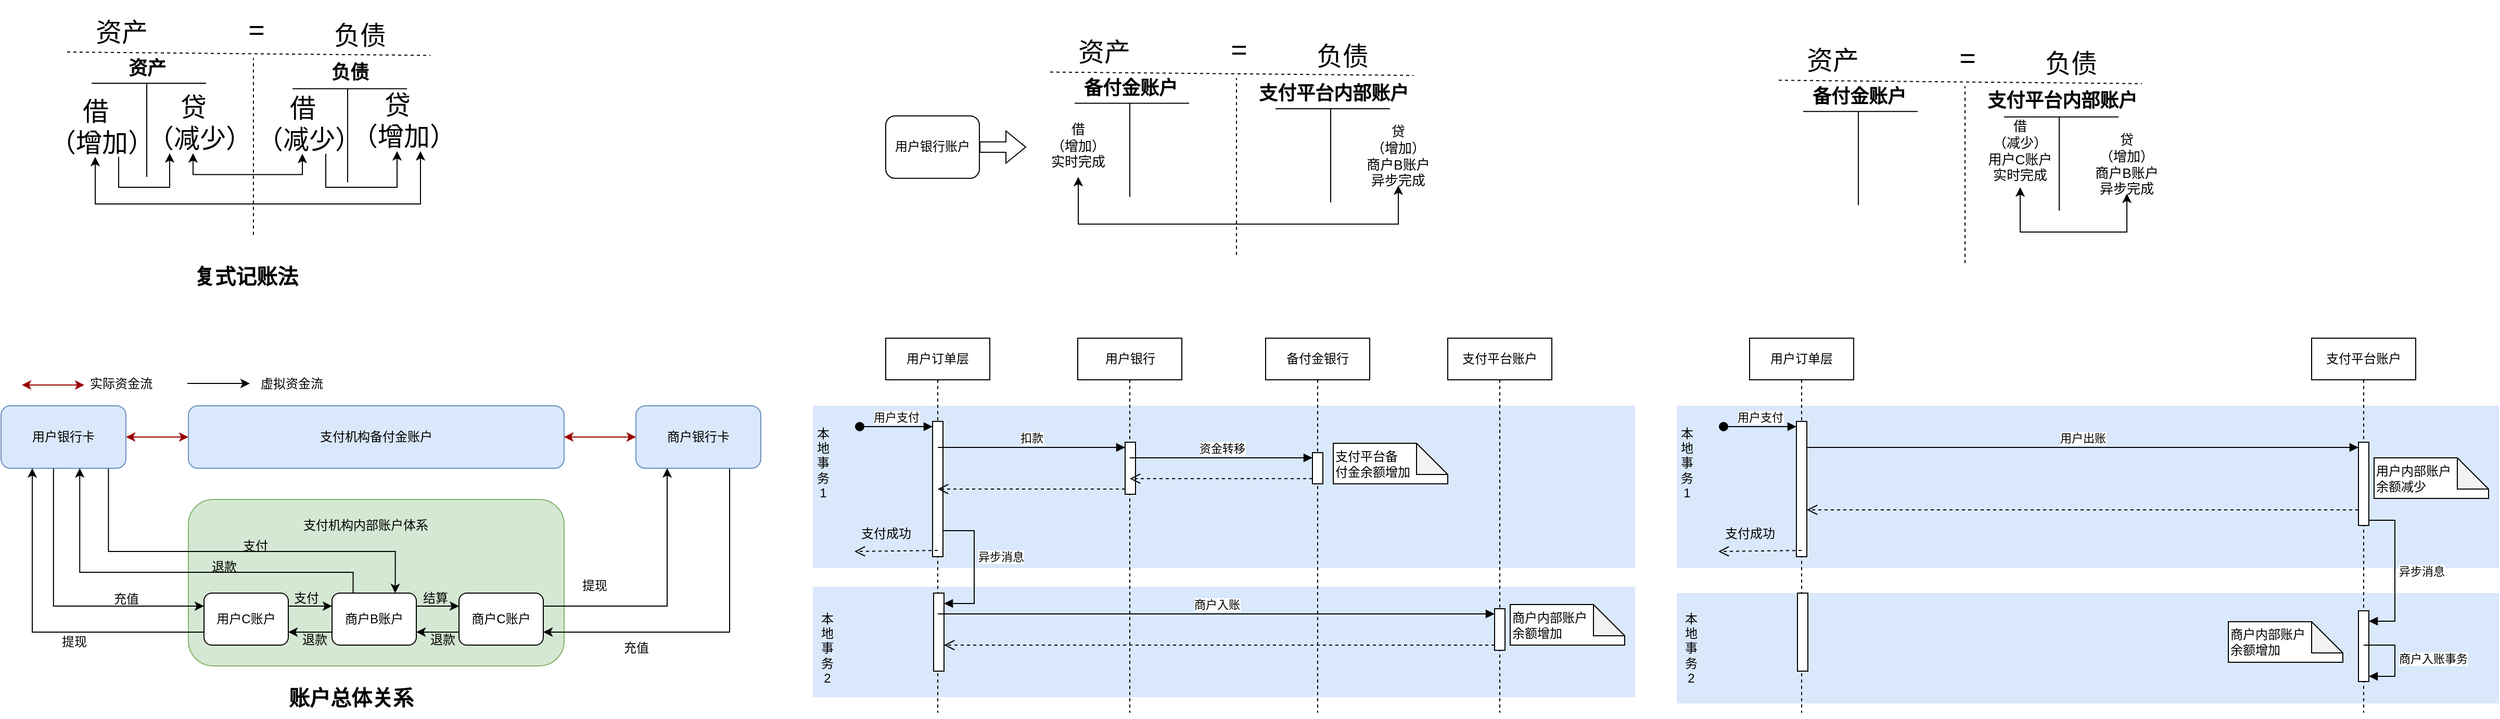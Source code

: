 <mxfile version="24.7.7">
  <diagram name="第 1 页" id="7SsCVHw0W15NpyXnOUrb">
    <mxGraphModel dx="-2128" dy="732" grid="1" gridSize="10" guides="1" tooltips="1" connect="1" arrows="1" fold="1" page="1" pageScale="1" pageWidth="827" pageHeight="1169" math="0" shadow="0">
      <root>
        <mxCell id="0" />
        <mxCell id="1" parent="0" />
        <mxCell id="EodZ2tuuJ1Xo54SDkZiC-138" value="" style="rounded=0;whiteSpace=wrap;html=1;fillColor=#dae8fc;strokeColor=none;" vertex="1" parent="1">
          <mxGeometry x="4160" y="594" width="790" height="106" as="geometry" />
        </mxCell>
        <mxCell id="EodZ2tuuJ1Xo54SDkZiC-136" value="" style="rounded=0;whiteSpace=wrap;html=1;fillColor=#dae8fc;strokeColor=none;" vertex="1" parent="1">
          <mxGeometry x="4160" y="420" width="790" height="156" as="geometry" />
        </mxCell>
        <mxCell id="EodZ2tuuJ1Xo54SDkZiC-15" value="" style="rounded=1;whiteSpace=wrap;html=1;fillColor=#d5e8d4;strokeColor=#82b366;" vertex="1" parent="1">
          <mxGeometry x="3560" y="510" width="361" height="160" as="geometry" />
        </mxCell>
        <mxCell id="EodZ2tuuJ1Xo54SDkZiC-1" value="资产" style="rounded=0;whiteSpace=wrap;html=1;fillColor=none;strokeColor=none;fontSize=25;" vertex="1" parent="1">
          <mxGeometry x="3435.5" y="30" width="120" height="60" as="geometry" />
        </mxCell>
        <mxCell id="EodZ2tuuJ1Xo54SDkZiC-2" value="负债" style="rounded=0;whiteSpace=wrap;html=1;fillColor=none;strokeColor=none;fontSize=25;" vertex="1" parent="1">
          <mxGeometry x="3664.5" y="33.25" width="120" height="60" as="geometry" />
        </mxCell>
        <mxCell id="EodZ2tuuJ1Xo54SDkZiC-3" value="" style="endArrow=none;html=1;rounded=0;exitX=0;exitY=1;exitDx=0;exitDy=0;entryX=1;entryY=1;entryDx=0;entryDy=0;dashed=1;" edge="1" parent="1">
          <mxGeometry width="50" height="50" relative="1" as="geometry">
            <mxPoint x="3443.5" y="80" as="sourcePoint" />
            <mxPoint x="3792.5" y="83.25" as="targetPoint" />
          </mxGeometry>
        </mxCell>
        <mxCell id="EodZ2tuuJ1Xo54SDkZiC-4" value="=" style="text;html=1;align=center;verticalAlign=middle;resizable=0;points=[];autosize=1;strokeColor=none;fillColor=none;fontSize=27;" vertex="1" parent="1">
          <mxGeometry x="3604.5" y="33.75" width="40" height="50" as="geometry" />
        </mxCell>
        <mxCell id="EodZ2tuuJ1Xo54SDkZiC-5" style="edgeStyle=orthogonalEdgeStyle;rounded=0;orthogonalLoop=1;jettySize=auto;html=1;exitX=0.5;exitY=1;exitDx=0;exitDy=0;entryX=0.75;entryY=1;entryDx=0;entryDy=0;endArrow=classic;endFill=1;startArrow=classic;startFill=1;" edge="1" parent="1" source="EodZ2tuuJ1Xo54SDkZiC-6" target="EodZ2tuuJ1Xo54SDkZiC-11">
          <mxGeometry relative="1" as="geometry">
            <Array as="points">
              <mxPoint x="3471" y="226" />
              <mxPoint x="3783" y="226" />
            </Array>
          </mxGeometry>
        </mxCell>
        <mxCell id="EodZ2tuuJ1Xo54SDkZiC-57" style="edgeStyle=orthogonalEdgeStyle;rounded=0;orthogonalLoop=1;jettySize=auto;html=1;exitX=0.75;exitY=1;exitDx=0;exitDy=0;entryX=0.25;entryY=1;entryDx=0;entryDy=0;" edge="1" parent="1" source="EodZ2tuuJ1Xo54SDkZiC-6" target="EodZ2tuuJ1Xo54SDkZiC-7">
          <mxGeometry relative="1" as="geometry">
            <Array as="points">
              <mxPoint x="3493" y="210" />
              <mxPoint x="3542" y="210" />
            </Array>
          </mxGeometry>
        </mxCell>
        <mxCell id="EodZ2tuuJ1Xo54SDkZiC-6" value="借&lt;div&gt;（增加）&lt;/div&gt;" style="rounded=0;whiteSpace=wrap;html=1;fillColor=none;strokeColor=none;fontSize=25;" vertex="1" parent="1">
          <mxGeometry x="3425.5" y="120.75" width="90" height="60" as="geometry" />
        </mxCell>
        <mxCell id="EodZ2tuuJ1Xo54SDkZiC-7" value="贷&lt;div&gt;（减少）&lt;/div&gt;" style="rounded=0;whiteSpace=wrap;html=1;fillColor=none;strokeColor=none;fontSize=25;" vertex="1" parent="1">
          <mxGeometry x="3519.5" y="117.25" width="90" height="60" as="geometry" />
        </mxCell>
        <mxCell id="EodZ2tuuJ1Xo54SDkZiC-8" value="" style="endArrow=none;html=1;rounded=0;dashed=1;" edge="1" parent="1">
          <mxGeometry width="50" height="50" relative="1" as="geometry">
            <mxPoint x="3622.5" y="255.75" as="sourcePoint" />
            <mxPoint x="3622.5" y="85.75" as="targetPoint" />
          </mxGeometry>
        </mxCell>
        <mxCell id="EodZ2tuuJ1Xo54SDkZiC-9" style="edgeStyle=orthogonalEdgeStyle;rounded=0;orthogonalLoop=1;jettySize=auto;html=1;exitX=0.5;exitY=1;exitDx=0;exitDy=0;entryX=0.5;entryY=1;entryDx=0;entryDy=0;startArrow=classic;startFill=1;" edge="1" parent="1" source="EodZ2tuuJ1Xo54SDkZiC-10" target="EodZ2tuuJ1Xo54SDkZiC-7">
          <mxGeometry relative="1" as="geometry" />
        </mxCell>
        <mxCell id="EodZ2tuuJ1Xo54SDkZiC-58" style="edgeStyle=orthogonalEdgeStyle;rounded=0;orthogonalLoop=1;jettySize=auto;html=1;exitX=0.75;exitY=1;exitDx=0;exitDy=0;entryX=0.5;entryY=1;entryDx=0;entryDy=0;" edge="1" parent="1" source="EodZ2tuuJ1Xo54SDkZiC-10" target="EodZ2tuuJ1Xo54SDkZiC-11">
          <mxGeometry relative="1" as="geometry">
            <Array as="points">
              <mxPoint x="3692" y="210" />
              <mxPoint x="3761" y="210" />
            </Array>
          </mxGeometry>
        </mxCell>
        <mxCell id="EodZ2tuuJ1Xo54SDkZiC-10" value="借&lt;div&gt;（减少）&lt;/div&gt;" style="rounded=0;whiteSpace=wrap;html=1;fillColor=none;strokeColor=none;fontSize=25;" vertex="1" parent="1">
          <mxGeometry x="3624.5" y="117.75" width="90" height="60" as="geometry" />
        </mxCell>
        <mxCell id="EodZ2tuuJ1Xo54SDkZiC-11" value="贷&lt;div&gt;（增加）&lt;/div&gt;" style="rounded=0;whiteSpace=wrap;html=1;fillColor=none;strokeColor=none;fontSize=25;" vertex="1" parent="1">
          <mxGeometry x="3715.5" y="115.25" width="90" height="60" as="geometry" />
        </mxCell>
        <mxCell id="EodZ2tuuJ1Xo54SDkZiC-34" style="edgeStyle=orthogonalEdgeStyle;rounded=0;orthogonalLoop=1;jettySize=auto;html=1;exitX=0.42;exitY=1;exitDx=0;exitDy=0;entryX=0;entryY=0.25;entryDx=0;entryDy=0;exitPerimeter=0;" edge="1" parent="1" source="EodZ2tuuJ1Xo54SDkZiC-12" target="EodZ2tuuJ1Xo54SDkZiC-16">
          <mxGeometry relative="1" as="geometry" />
        </mxCell>
        <mxCell id="EodZ2tuuJ1Xo54SDkZiC-36" style="edgeStyle=orthogonalEdgeStyle;rounded=0;orthogonalLoop=1;jettySize=auto;html=1;exitX=1;exitY=0.5;exitDx=0;exitDy=0;entryX=0;entryY=0.5;entryDx=0;entryDy=0;startArrow=classic;startFill=1;strokeColor=#990000;" edge="1" parent="1" source="EodZ2tuuJ1Xo54SDkZiC-12" target="EodZ2tuuJ1Xo54SDkZiC-13">
          <mxGeometry relative="1" as="geometry" />
        </mxCell>
        <mxCell id="EodZ2tuuJ1Xo54SDkZiC-40" style="edgeStyle=orthogonalEdgeStyle;rounded=0;orthogonalLoop=1;jettySize=auto;html=1;exitX=0.86;exitY=1;exitDx=0;exitDy=0;exitPerimeter=0;entryX=0.75;entryY=0;entryDx=0;entryDy=0;" edge="1" parent="1" source="EodZ2tuuJ1Xo54SDkZiC-12" target="EodZ2tuuJ1Xo54SDkZiC-17">
          <mxGeometry relative="1" as="geometry">
            <Array as="points">
              <mxPoint x="3483" y="560" />
              <mxPoint x="3759" y="560" />
            </Array>
          </mxGeometry>
        </mxCell>
        <mxCell id="EodZ2tuuJ1Xo54SDkZiC-12" value="用户银行卡" style="rounded=1;whiteSpace=wrap;html=1;points=[[0,0,0,0,0],[0,0.25,0,0,0],[0,0.5,0,0,0],[0,0.75,0,0,0],[0,1,0,0,0],[0.15,1,0,0,0],[0.25,0,0,0,0],[0.25,1,0,0,0],[0.33,1,0,0,0],[0.42,1,0,0,0],[0.5,0,0,0,0],[0.53,1,0,0,0],[0.63,1,0,0,0],[0.75,0,0,0,0],[0.75,1,0,0,0],[0.86,1,0,0,0],[1,0,0,0,0],[1,0.25,0,0,0],[1,0.5,0,0,0],[1,0.75,0,0,0],[1,1,0,0,0]];fillColor=#dae8fc;strokeColor=#6c8ebf;" vertex="1" parent="1">
          <mxGeometry x="3380" y="420" width="120" height="60" as="geometry" />
        </mxCell>
        <mxCell id="EodZ2tuuJ1Xo54SDkZiC-13" value="支付机构备付金账户" style="rounded=1;whiteSpace=wrap;html=1;fillColor=#dae8fc;strokeColor=#6c8ebf;" vertex="1" parent="1">
          <mxGeometry x="3560" y="420" width="361" height="60" as="geometry" />
        </mxCell>
        <mxCell id="EodZ2tuuJ1Xo54SDkZiC-21" style="edgeStyle=orthogonalEdgeStyle;rounded=0;orthogonalLoop=1;jettySize=auto;html=1;exitX=0.75;exitY=1;exitDx=0;exitDy=0;entryX=1;entryY=0.75;entryDx=0;entryDy=0;" edge="1" parent="1" source="EodZ2tuuJ1Xo54SDkZiC-14" target="EodZ2tuuJ1Xo54SDkZiC-18">
          <mxGeometry relative="1" as="geometry" />
        </mxCell>
        <mxCell id="EodZ2tuuJ1Xo54SDkZiC-37" style="edgeStyle=orthogonalEdgeStyle;rounded=0;orthogonalLoop=1;jettySize=auto;html=1;exitX=0;exitY=0.5;exitDx=0;exitDy=0;entryX=1;entryY=0.5;entryDx=0;entryDy=0;startArrow=classic;startFill=1;strokeColor=#990000;" edge="1" parent="1" source="EodZ2tuuJ1Xo54SDkZiC-14" target="EodZ2tuuJ1Xo54SDkZiC-13">
          <mxGeometry relative="1" as="geometry" />
        </mxCell>
        <mxCell id="EodZ2tuuJ1Xo54SDkZiC-14" value="商户银行卡" style="rounded=1;whiteSpace=wrap;html=1;fillColor=#dae8fc;strokeColor=#6c8ebf;" vertex="1" parent="1">
          <mxGeometry x="3990" y="420" width="120" height="60" as="geometry" />
        </mxCell>
        <mxCell id="EodZ2tuuJ1Xo54SDkZiC-28" style="edgeStyle=orthogonalEdgeStyle;rounded=0;orthogonalLoop=1;jettySize=auto;html=1;exitX=1;exitY=0.25;exitDx=0;exitDy=0;entryX=0;entryY=0.25;entryDx=0;entryDy=0;" edge="1" parent="1" source="EodZ2tuuJ1Xo54SDkZiC-16" target="EodZ2tuuJ1Xo54SDkZiC-17">
          <mxGeometry relative="1" as="geometry" />
        </mxCell>
        <mxCell id="EodZ2tuuJ1Xo54SDkZiC-35" style="edgeStyle=orthogonalEdgeStyle;rounded=0;orthogonalLoop=1;jettySize=auto;html=1;exitX=0;exitY=0.75;exitDx=0;exitDy=0;entryX=0.25;entryY=1;entryDx=0;entryDy=0;" edge="1" parent="1" source="EodZ2tuuJ1Xo54SDkZiC-16" target="EodZ2tuuJ1Xo54SDkZiC-12">
          <mxGeometry relative="1" as="geometry" />
        </mxCell>
        <mxCell id="EodZ2tuuJ1Xo54SDkZiC-16" value="用户C账户" style="rounded=1;whiteSpace=wrap;html=1;" vertex="1" parent="1">
          <mxGeometry x="3575" y="600" width="81" height="50" as="geometry" />
        </mxCell>
        <mxCell id="EodZ2tuuJ1Xo54SDkZiC-24" style="edgeStyle=orthogonalEdgeStyle;rounded=0;orthogonalLoop=1;jettySize=auto;html=1;exitX=1;exitY=0.25;exitDx=0;exitDy=0;entryX=0;entryY=0.25;entryDx=0;entryDy=0;" edge="1" parent="1" source="EodZ2tuuJ1Xo54SDkZiC-17" target="EodZ2tuuJ1Xo54SDkZiC-18">
          <mxGeometry relative="1" as="geometry" />
        </mxCell>
        <mxCell id="EodZ2tuuJ1Xo54SDkZiC-29" style="edgeStyle=orthogonalEdgeStyle;rounded=0;orthogonalLoop=1;jettySize=auto;html=1;exitX=0;exitY=0.75;exitDx=0;exitDy=0;entryX=1;entryY=0.75;entryDx=0;entryDy=0;" edge="1" parent="1" source="EodZ2tuuJ1Xo54SDkZiC-17" target="EodZ2tuuJ1Xo54SDkZiC-16">
          <mxGeometry relative="1" as="geometry" />
        </mxCell>
        <mxCell id="EodZ2tuuJ1Xo54SDkZiC-17" value="商户B账户" style="rounded=1;whiteSpace=wrap;html=1;" vertex="1" parent="1">
          <mxGeometry x="3698" y="600" width="81" height="50" as="geometry" />
        </mxCell>
        <mxCell id="EodZ2tuuJ1Xo54SDkZiC-20" style="edgeStyle=orthogonalEdgeStyle;rounded=0;orthogonalLoop=1;jettySize=auto;html=1;exitX=1;exitY=0.25;exitDx=0;exitDy=0;entryX=0.25;entryY=1;entryDx=0;entryDy=0;" edge="1" parent="1" source="EodZ2tuuJ1Xo54SDkZiC-18" target="EodZ2tuuJ1Xo54SDkZiC-14">
          <mxGeometry relative="1" as="geometry" />
        </mxCell>
        <mxCell id="EodZ2tuuJ1Xo54SDkZiC-25" style="edgeStyle=orthogonalEdgeStyle;rounded=0;orthogonalLoop=1;jettySize=auto;html=1;exitX=0;exitY=0.75;exitDx=0;exitDy=0;entryX=1;entryY=0.75;entryDx=0;entryDy=0;" edge="1" parent="1" source="EodZ2tuuJ1Xo54SDkZiC-18" target="EodZ2tuuJ1Xo54SDkZiC-17">
          <mxGeometry relative="1" as="geometry" />
        </mxCell>
        <mxCell id="EodZ2tuuJ1Xo54SDkZiC-18" value="商户C账户" style="rounded=1;whiteSpace=wrap;html=1;" vertex="1" parent="1">
          <mxGeometry x="3820" y="600" width="81" height="50" as="geometry" />
        </mxCell>
        <mxCell id="EodZ2tuuJ1Xo54SDkZiC-19" value="支付机构内部账户体系" style="text;html=1;align=center;verticalAlign=middle;resizable=0;points=[];autosize=1;strokeColor=none;fillColor=none;" vertex="1" parent="1">
          <mxGeometry x="3660" y="520" width="140" height="30" as="geometry" />
        </mxCell>
        <mxCell id="EodZ2tuuJ1Xo54SDkZiC-22" value="提现" style="text;html=1;align=center;verticalAlign=middle;resizable=0;points=[];autosize=1;strokeColor=none;fillColor=none;" vertex="1" parent="1">
          <mxGeometry x="3925" y="578" width="50" height="30" as="geometry" />
        </mxCell>
        <mxCell id="EodZ2tuuJ1Xo54SDkZiC-23" value="充值" style="text;html=1;align=center;verticalAlign=middle;resizable=0;points=[];autosize=1;strokeColor=none;fillColor=none;" vertex="1" parent="1">
          <mxGeometry x="3965" y="638" width="50" height="30" as="geometry" />
        </mxCell>
        <mxCell id="EodZ2tuuJ1Xo54SDkZiC-26" value="结算" style="text;html=1;align=center;verticalAlign=middle;resizable=0;points=[];autosize=1;strokeColor=none;fillColor=none;" vertex="1" parent="1">
          <mxGeometry x="3772" y="590" width="50" height="30" as="geometry" />
        </mxCell>
        <mxCell id="EodZ2tuuJ1Xo54SDkZiC-27" value="退款" style="text;html=1;align=center;verticalAlign=middle;resizable=0;points=[];autosize=1;strokeColor=none;fillColor=none;" vertex="1" parent="1">
          <mxGeometry x="3779" y="630" width="50" height="30" as="geometry" />
        </mxCell>
        <mxCell id="EodZ2tuuJ1Xo54SDkZiC-31" value="支付" style="text;html=1;align=center;verticalAlign=middle;resizable=0;points=[];autosize=1;strokeColor=none;fillColor=none;" vertex="1" parent="1">
          <mxGeometry x="3648" y="590" width="50" height="30" as="geometry" />
        </mxCell>
        <mxCell id="EodZ2tuuJ1Xo54SDkZiC-33" value="退款" style="text;html=1;align=center;verticalAlign=middle;resizable=0;points=[];autosize=1;strokeColor=none;fillColor=none;" vertex="1" parent="1">
          <mxGeometry x="3656" y="630" width="50" height="30" as="geometry" />
        </mxCell>
        <mxCell id="EodZ2tuuJ1Xo54SDkZiC-38" value="充值" style="text;html=1;align=center;verticalAlign=middle;resizable=0;points=[];autosize=1;strokeColor=none;fillColor=none;" vertex="1" parent="1">
          <mxGeometry x="3475" y="591" width="50" height="30" as="geometry" />
        </mxCell>
        <mxCell id="EodZ2tuuJ1Xo54SDkZiC-39" value="提现" style="text;html=1;align=center;verticalAlign=middle;resizable=0;points=[];autosize=1;strokeColor=none;fillColor=none;" vertex="1" parent="1">
          <mxGeometry x="3425" y="632" width="50" height="30" as="geometry" />
        </mxCell>
        <mxCell id="EodZ2tuuJ1Xo54SDkZiC-42" style="edgeStyle=orthogonalEdgeStyle;rounded=0;orthogonalLoop=1;jettySize=auto;html=1;exitX=0.25;exitY=0;exitDx=0;exitDy=0;entryX=0.63;entryY=1;entryDx=0;entryDy=0;entryPerimeter=0;" edge="1" parent="1" source="EodZ2tuuJ1Xo54SDkZiC-17" target="EodZ2tuuJ1Xo54SDkZiC-12">
          <mxGeometry relative="1" as="geometry">
            <Array as="points">
              <mxPoint x="3718" y="580" />
              <mxPoint x="3456" y="580" />
            </Array>
          </mxGeometry>
        </mxCell>
        <mxCell id="EodZ2tuuJ1Xo54SDkZiC-43" value="支付" style="text;html=1;align=center;verticalAlign=middle;resizable=0;points=[];autosize=1;strokeColor=none;fillColor=none;" vertex="1" parent="1">
          <mxGeometry x="3599" y="540" width="50" height="30" as="geometry" />
        </mxCell>
        <mxCell id="EodZ2tuuJ1Xo54SDkZiC-44" value="退款" style="text;html=1;align=center;verticalAlign=middle;resizable=0;points=[];autosize=1;strokeColor=none;fillColor=none;" vertex="1" parent="1">
          <mxGeometry x="3569" y="560" width="50" height="30" as="geometry" />
        </mxCell>
        <mxCell id="EodZ2tuuJ1Xo54SDkZiC-48" style="edgeStyle=orthogonalEdgeStyle;rounded=0;orthogonalLoop=1;jettySize=auto;html=1;exitX=1;exitY=0.5;exitDx=0;exitDy=0;entryX=0;entryY=0.5;entryDx=0;entryDy=0;startArrow=classic;startFill=1;strokeColor=#990000;" edge="1" parent="1">
          <mxGeometry relative="1" as="geometry">
            <mxPoint x="3400" y="400" as="sourcePoint" />
            <mxPoint x="3460" y="400" as="targetPoint" />
          </mxGeometry>
        </mxCell>
        <mxCell id="EodZ2tuuJ1Xo54SDkZiC-49" value="实际资金流" style="text;html=1;align=center;verticalAlign=middle;resizable=0;points=[];autosize=1;strokeColor=none;fillColor=none;" vertex="1" parent="1">
          <mxGeometry x="3455" y="384" width="80" height="30" as="geometry" />
        </mxCell>
        <mxCell id="EodZ2tuuJ1Xo54SDkZiC-51" style="edgeStyle=orthogonalEdgeStyle;rounded=0;orthogonalLoop=1;jettySize=auto;html=1;exitX=1;exitY=0.25;exitDx=0;exitDy=0;exitPerimeter=0;entryX=0;entryY=0.25;entryDx=0;entryDy=0;" edge="1" parent="1">
          <mxGeometry relative="1" as="geometry">
            <mxPoint x="3559" y="398.5" as="sourcePoint" />
            <mxPoint x="3619" y="398.5" as="targetPoint" />
          </mxGeometry>
        </mxCell>
        <mxCell id="EodZ2tuuJ1Xo54SDkZiC-52" value="虚拟资金流" style="text;html=1;align=center;verticalAlign=middle;resizable=0;points=[];autosize=1;strokeColor=none;fillColor=none;" vertex="1" parent="1">
          <mxGeometry x="3619" y="384" width="80" height="30" as="geometry" />
        </mxCell>
        <mxCell id="EodZ2tuuJ1Xo54SDkZiC-53" value="复式记账法" style="text;html=1;align=center;verticalAlign=middle;resizable=0;points=[];autosize=1;strokeColor=none;fillColor=none;fontSize=20;fontStyle=1" vertex="1" parent="1">
          <mxGeometry x="3555" y="275" width="120" height="40" as="geometry" />
        </mxCell>
        <mxCell id="EodZ2tuuJ1Xo54SDkZiC-54" value="账户总体关系" style="text;html=1;align=center;verticalAlign=middle;resizable=0;points=[];autosize=1;strokeColor=none;fillColor=none;fontSize=20;fontStyle=1" vertex="1" parent="1">
          <mxGeometry x="3646" y="680" width="140" height="40" as="geometry" />
        </mxCell>
        <mxCell id="EodZ2tuuJ1Xo54SDkZiC-55" value="" style="endArrow=none;html=1;rounded=0;" edge="1" parent="1">
          <mxGeometry width="50" height="50" relative="1" as="geometry">
            <mxPoint x="3467" y="110" as="sourcePoint" />
            <mxPoint x="3577" y="110" as="targetPoint" />
          </mxGeometry>
        </mxCell>
        <mxCell id="EodZ2tuuJ1Xo54SDkZiC-56" value="" style="endArrow=none;html=1;rounded=0;" edge="1" parent="1">
          <mxGeometry width="50" height="50" relative="1" as="geometry">
            <mxPoint x="3520" y="200" as="sourcePoint" />
            <mxPoint x="3520" y="110" as="targetPoint" />
          </mxGeometry>
        </mxCell>
        <mxCell id="EodZ2tuuJ1Xo54SDkZiC-59" value="" style="endArrow=none;html=1;rounded=0;" edge="1" parent="1">
          <mxGeometry width="50" height="50" relative="1" as="geometry">
            <mxPoint x="3660" y="115.25" as="sourcePoint" />
            <mxPoint x="3770" y="115.25" as="targetPoint" />
          </mxGeometry>
        </mxCell>
        <mxCell id="EodZ2tuuJ1Xo54SDkZiC-60" value="" style="endArrow=none;html=1;rounded=0;" edge="1" parent="1">
          <mxGeometry width="50" height="50" relative="1" as="geometry">
            <mxPoint x="3713" y="205.25" as="sourcePoint" />
            <mxPoint x="3713" y="115.25" as="targetPoint" />
          </mxGeometry>
        </mxCell>
        <mxCell id="EodZ2tuuJ1Xo54SDkZiC-61" value="资产" style="text;html=1;align=center;verticalAlign=middle;resizable=0;points=[];autosize=1;strokeColor=none;fillColor=none;fontSize=18;fontStyle=1" vertex="1" parent="1">
          <mxGeometry x="3490" y="75.75" width="60" height="40" as="geometry" />
        </mxCell>
        <mxCell id="EodZ2tuuJ1Xo54SDkZiC-62" value="负债" style="text;html=1;align=center;verticalAlign=middle;resizable=0;points=[];autosize=1;strokeColor=none;fillColor=none;fontSize=18;fontStyle=1" vertex="1" parent="1">
          <mxGeometry x="3685" y="80.25" width="60" height="40" as="geometry" />
        </mxCell>
        <mxCell id="EodZ2tuuJ1Xo54SDkZiC-63" value="资产" style="rounded=0;whiteSpace=wrap;html=1;fillColor=none;strokeColor=none;fontSize=25;" vertex="1" parent="1">
          <mxGeometry x="4380" y="49.25" width="120" height="60" as="geometry" />
        </mxCell>
        <mxCell id="EodZ2tuuJ1Xo54SDkZiC-64" value="负债" style="rounded=0;whiteSpace=wrap;html=1;fillColor=none;strokeColor=none;fontSize=25;" vertex="1" parent="1">
          <mxGeometry x="4609" y="52.5" width="120" height="60" as="geometry" />
        </mxCell>
        <mxCell id="EodZ2tuuJ1Xo54SDkZiC-65" value="" style="endArrow=none;html=1;rounded=0;exitX=0;exitY=1;exitDx=0;exitDy=0;entryX=1;entryY=1;entryDx=0;entryDy=0;dashed=1;" edge="1" parent="1">
          <mxGeometry width="50" height="50" relative="1" as="geometry">
            <mxPoint x="4388" y="99.25" as="sourcePoint" />
            <mxPoint x="4737" y="102.5" as="targetPoint" />
          </mxGeometry>
        </mxCell>
        <mxCell id="EodZ2tuuJ1Xo54SDkZiC-66" value="=" style="text;html=1;align=center;verticalAlign=middle;resizable=0;points=[];autosize=1;strokeColor=none;fillColor=none;fontSize=27;" vertex="1" parent="1">
          <mxGeometry x="4549" y="53" width="40" height="50" as="geometry" />
        </mxCell>
        <mxCell id="EodZ2tuuJ1Xo54SDkZiC-67" style="edgeStyle=orthogonalEdgeStyle;rounded=0;orthogonalLoop=1;jettySize=auto;html=1;exitX=0.5;exitY=1;exitDx=0;exitDy=0;entryX=0.5;entryY=1;entryDx=0;entryDy=0;endArrow=classic;endFill=1;startArrow=classic;startFill=1;" edge="1" parent="1" source="EodZ2tuuJ1Xo54SDkZiC-69" target="EodZ2tuuJ1Xo54SDkZiC-75">
          <mxGeometry relative="1" as="geometry">
            <Array as="points">
              <mxPoint x="4415" y="245.37" />
              <mxPoint x="4723" y="245.37" />
            </Array>
          </mxGeometry>
        </mxCell>
        <mxCell id="EodZ2tuuJ1Xo54SDkZiC-69" value="借&lt;div style=&quot;font-size: 13px;&quot;&gt;（增加）&lt;/div&gt;&lt;div style=&quot;font-size: 13px;&quot;&gt;实时完成&lt;/div&gt;" style="rounded=0;whiteSpace=wrap;html=1;fillColor=none;strokeColor=none;fontSize=13;" vertex="1" parent="1">
          <mxGeometry x="4370" y="140" width="90" height="60" as="geometry" />
        </mxCell>
        <mxCell id="EodZ2tuuJ1Xo54SDkZiC-71" value="" style="endArrow=none;html=1;rounded=0;dashed=1;" edge="1" parent="1">
          <mxGeometry width="50" height="50" relative="1" as="geometry">
            <mxPoint x="4567" y="275" as="sourcePoint" />
            <mxPoint x="4567" y="105" as="targetPoint" />
          </mxGeometry>
        </mxCell>
        <mxCell id="EodZ2tuuJ1Xo54SDkZiC-75" value="贷&lt;div style=&quot;font-size: 13px;&quot;&gt;（增加）&lt;/div&gt;&lt;div style=&quot;font-size: 13px;&quot;&gt;商户B账户&lt;/div&gt;&lt;div style=&quot;font-size: 13px;&quot;&gt;异步完成&lt;/div&gt;" style="rounded=0;whiteSpace=wrap;html=1;fillColor=none;strokeColor=none;fontSize=13;" vertex="1" parent="1">
          <mxGeometry x="4665" y="151.37" width="115" height="56.87" as="geometry" />
        </mxCell>
        <mxCell id="EodZ2tuuJ1Xo54SDkZiC-76" value="" style="endArrow=none;html=1;rounded=0;" edge="1" parent="1">
          <mxGeometry width="50" height="50" relative="1" as="geometry">
            <mxPoint x="4411.5" y="129.25" as="sourcePoint" />
            <mxPoint x="4521.5" y="129.25" as="targetPoint" />
          </mxGeometry>
        </mxCell>
        <mxCell id="EodZ2tuuJ1Xo54SDkZiC-77" value="" style="endArrow=none;html=1;rounded=0;" edge="1" parent="1">
          <mxGeometry width="50" height="50" relative="1" as="geometry">
            <mxPoint x="4464.5" y="219.25" as="sourcePoint" />
            <mxPoint x="4464.5" y="129.25" as="targetPoint" />
          </mxGeometry>
        </mxCell>
        <mxCell id="EodZ2tuuJ1Xo54SDkZiC-78" value="" style="endArrow=none;html=1;rounded=0;" edge="1" parent="1">
          <mxGeometry width="50" height="50" relative="1" as="geometry">
            <mxPoint x="4604.5" y="134.5" as="sourcePoint" />
            <mxPoint x="4714.5" y="134.5" as="targetPoint" />
          </mxGeometry>
        </mxCell>
        <mxCell id="EodZ2tuuJ1Xo54SDkZiC-79" value="" style="endArrow=none;html=1;rounded=0;" edge="1" parent="1">
          <mxGeometry width="50" height="50" relative="1" as="geometry">
            <mxPoint x="4657.5" y="224.5" as="sourcePoint" />
            <mxPoint x="4657.5" y="134.5" as="targetPoint" />
          </mxGeometry>
        </mxCell>
        <mxCell id="EodZ2tuuJ1Xo54SDkZiC-80" value="备付金账户" style="text;html=1;align=center;verticalAlign=middle;resizable=0;points=[];autosize=1;strokeColor=none;fillColor=none;fontSize=18;fontStyle=1" vertex="1" parent="1">
          <mxGeometry x="4409.5" y="95" width="110" height="40" as="geometry" />
        </mxCell>
        <mxCell id="EodZ2tuuJ1Xo54SDkZiC-81" value="支付平台内部账户" style="text;html=1;align=center;verticalAlign=middle;resizable=0;points=[];autosize=1;strokeColor=none;fillColor=none;fontSize=18;fontStyle=1" vertex="1" parent="1">
          <mxGeometry x="4574.5" y="99.5" width="170" height="40" as="geometry" />
        </mxCell>
        <mxCell id="EodZ2tuuJ1Xo54SDkZiC-82" value="用户银行账户" style="rounded=1;whiteSpace=wrap;html=1;" vertex="1" parent="1">
          <mxGeometry x="4230" y="141.37" width="90" height="60" as="geometry" />
        </mxCell>
        <mxCell id="EodZ2tuuJ1Xo54SDkZiC-83" value="" style="shape=flexArrow;endArrow=classic;html=1;rounded=0;exitX=1;exitY=0.5;exitDx=0;exitDy=0;" edge="1" parent="1" source="EodZ2tuuJ1Xo54SDkZiC-82">
          <mxGeometry width="50" height="50" relative="1" as="geometry">
            <mxPoint x="4275" y="311.37" as="sourcePoint" />
            <mxPoint x="4365" y="171.37" as="targetPoint" />
          </mxGeometry>
        </mxCell>
        <mxCell id="EodZ2tuuJ1Xo54SDkZiC-104" value="用户订单层" style="shape=umlLifeline;perimeter=lifelinePerimeter;whiteSpace=wrap;html=1;container=1;dropTarget=0;collapsible=0;recursiveResize=0;outlineConnect=0;portConstraint=eastwest;newEdgeStyle={&quot;curved&quot;:0,&quot;rounded&quot;:0};" vertex="1" parent="1">
          <mxGeometry x="4230" y="355" width="100" height="360" as="geometry" />
        </mxCell>
        <mxCell id="EodZ2tuuJ1Xo54SDkZiC-108" value="" style="html=1;points=[[0,0,0,0,5],[0,1,0,0,-5],[1,0,0,0,5],[1,1,0,0,-5]];perimeter=orthogonalPerimeter;outlineConnect=0;targetShapes=umlLifeline;portConstraint=eastwest;newEdgeStyle={&quot;curved&quot;:0,&quot;rounded&quot;:0};" vertex="1" parent="EodZ2tuuJ1Xo54SDkZiC-104">
          <mxGeometry x="45" y="80" width="10" height="130" as="geometry" />
        </mxCell>
        <mxCell id="EodZ2tuuJ1Xo54SDkZiC-109" value="用户支付" style="html=1;verticalAlign=bottom;startArrow=oval;endArrow=block;startSize=8;curved=0;rounded=0;entryX=0;entryY=0;entryDx=0;entryDy=5;" edge="1" target="EodZ2tuuJ1Xo54SDkZiC-108" parent="EodZ2tuuJ1Xo54SDkZiC-104">
          <mxGeometry relative="1" as="geometry">
            <mxPoint x="-25" y="85" as="sourcePoint" />
          </mxGeometry>
        </mxCell>
        <mxCell id="EodZ2tuuJ1Xo54SDkZiC-123" value="" style="html=1;points=[[0,0,0,0,5],[0,1,0,0,-5],[1,0,0,0,5],[1,1,0,0,-5]];perimeter=orthogonalPerimeter;outlineConnect=0;targetShapes=umlLifeline;portConstraint=eastwest;newEdgeStyle={&quot;curved&quot;:0,&quot;rounded&quot;:0};" vertex="1" parent="EodZ2tuuJ1Xo54SDkZiC-104">
          <mxGeometry x="46" y="245" width="10" height="75" as="geometry" />
        </mxCell>
        <mxCell id="EodZ2tuuJ1Xo54SDkZiC-124" value="异步消息" style="html=1;align=left;spacingLeft=2;endArrow=block;rounded=0;edgeStyle=orthogonalEdgeStyle;curved=0;rounded=0;exitX=1;exitY=1;exitDx=0;exitDy=-5;exitPerimeter=0;" edge="1" target="EodZ2tuuJ1Xo54SDkZiC-123" parent="EodZ2tuuJ1Xo54SDkZiC-104" source="EodZ2tuuJ1Xo54SDkZiC-108">
          <mxGeometry relative="1" as="geometry">
            <mxPoint x="55" y="225" as="sourcePoint" />
            <Array as="points">
              <mxPoint x="85" y="185" />
              <mxPoint x="85" y="255" />
            </Array>
          </mxGeometry>
        </mxCell>
        <mxCell id="EodZ2tuuJ1Xo54SDkZiC-105" value="&lt;meta charset=&quot;utf-8&quot;&gt;&lt;span style=&quot;color: rgb(0, 0, 0); font-family: Helvetica; font-size: 12px; font-style: normal; font-variant-ligatures: normal; font-variant-caps: normal; font-weight: 400; letter-spacing: normal; orphans: 2; text-align: center; text-indent: 0px; text-transform: none; widows: 2; word-spacing: 0px; -webkit-text-stroke-width: 0px; white-space: normal; background-color: rgb(251, 251, 251); text-decoration-thickness: initial; text-decoration-style: initial; text-decoration-color: initial; display: inline !important; float: none;&quot;&gt;用户银行&lt;/span&gt;" style="shape=umlLifeline;perimeter=lifelinePerimeter;whiteSpace=wrap;html=1;container=1;dropTarget=0;collapsible=0;recursiveResize=0;outlineConnect=0;portConstraint=eastwest;newEdgeStyle={&quot;curved&quot;:0,&quot;rounded&quot;:0};" vertex="1" parent="1">
          <mxGeometry x="4414.5" y="355" width="100" height="360" as="geometry" />
        </mxCell>
        <mxCell id="EodZ2tuuJ1Xo54SDkZiC-112" value="" style="html=1;points=[[0,0,0,0,5],[0,1,0,0,-5],[1,0,0,0,5],[1,1,0,0,-5]];perimeter=orthogonalPerimeter;outlineConnect=0;targetShapes=umlLifeline;portConstraint=eastwest;newEdgeStyle={&quot;curved&quot;:0,&quot;rounded&quot;:0};" vertex="1" parent="EodZ2tuuJ1Xo54SDkZiC-105">
          <mxGeometry x="45.5" y="100" width="10" height="50" as="geometry" />
        </mxCell>
        <mxCell id="EodZ2tuuJ1Xo54SDkZiC-106" value="备付金银行" style="shape=umlLifeline;perimeter=lifelinePerimeter;whiteSpace=wrap;html=1;container=1;dropTarget=0;collapsible=0;recursiveResize=0;outlineConnect=0;portConstraint=eastwest;newEdgeStyle={&quot;curved&quot;:0,&quot;rounded&quot;:0};" vertex="1" parent="1">
          <mxGeometry x="4595" y="355" width="100" height="360" as="geometry" />
        </mxCell>
        <mxCell id="EodZ2tuuJ1Xo54SDkZiC-115" value="" style="html=1;points=[[0,0,0,0,5],[0,1,0,0,-5],[1,0,0,0,5],[1,1,0,0,-5]];perimeter=orthogonalPerimeter;outlineConnect=0;targetShapes=umlLifeline;portConstraint=eastwest;newEdgeStyle={&quot;curved&quot;:0,&quot;rounded&quot;:0};" vertex="1" parent="EodZ2tuuJ1Xo54SDkZiC-106">
          <mxGeometry x="45" y="110" width="10" height="30" as="geometry" />
        </mxCell>
        <mxCell id="EodZ2tuuJ1Xo54SDkZiC-107" value="支付平台账户" style="shape=umlLifeline;perimeter=lifelinePerimeter;whiteSpace=wrap;html=1;container=1;dropTarget=0;collapsible=0;recursiveResize=0;outlineConnect=0;portConstraint=eastwest;newEdgeStyle={&quot;curved&quot;:0,&quot;rounded&quot;:0};" vertex="1" parent="1">
          <mxGeometry x="4770" y="355" width="100" height="360" as="geometry" />
        </mxCell>
        <mxCell id="EodZ2tuuJ1Xo54SDkZiC-125" value="" style="html=1;points=[[0,0,0,0,5],[0,1,0,0,-5],[1,0,0,0,5],[1,1,0,0,-5]];perimeter=orthogonalPerimeter;outlineConnect=0;targetShapes=umlLifeline;portConstraint=eastwest;newEdgeStyle={&quot;curved&quot;:0,&quot;rounded&quot;:0};" vertex="1" parent="EodZ2tuuJ1Xo54SDkZiC-107">
          <mxGeometry x="45" y="260" width="10" height="40" as="geometry" />
        </mxCell>
        <mxCell id="EodZ2tuuJ1Xo54SDkZiC-114" value="" style="html=1;verticalAlign=bottom;endArrow=open;dashed=1;endSize=8;curved=0;rounded=0;exitX=0;exitY=1;exitDx=0;exitDy=-5;" edge="1" source="EodZ2tuuJ1Xo54SDkZiC-112" parent="1" target="EodZ2tuuJ1Xo54SDkZiC-104">
          <mxGeometry relative="1" as="geometry">
            <mxPoint x="4390" y="530" as="targetPoint" />
          </mxGeometry>
        </mxCell>
        <mxCell id="EodZ2tuuJ1Xo54SDkZiC-113" value="扣款" style="html=1;verticalAlign=bottom;endArrow=block;curved=0;rounded=0;entryX=0;entryY=0;entryDx=0;entryDy=5;" edge="1" target="EodZ2tuuJ1Xo54SDkZiC-112" parent="1" source="EodZ2tuuJ1Xo54SDkZiC-104">
          <mxGeometry relative="1" as="geometry">
            <mxPoint x="4390" y="460" as="sourcePoint" />
          </mxGeometry>
        </mxCell>
        <mxCell id="EodZ2tuuJ1Xo54SDkZiC-117" value="" style="html=1;verticalAlign=bottom;endArrow=open;dashed=1;endSize=8;curved=0;rounded=0;exitX=0;exitY=1;exitDx=0;exitDy=-5;exitPerimeter=0;" edge="1" source="EodZ2tuuJ1Xo54SDkZiC-115" parent="1" target="EodZ2tuuJ1Xo54SDkZiC-105">
          <mxGeometry relative="1" as="geometry">
            <mxPoint x="4570" y="540" as="targetPoint" />
          </mxGeometry>
        </mxCell>
        <mxCell id="EodZ2tuuJ1Xo54SDkZiC-116" value="资金转移" style="html=1;verticalAlign=bottom;endArrow=block;curved=0;rounded=0;entryX=0;entryY=0;entryDx=0;entryDy=5;" edge="1" target="EodZ2tuuJ1Xo54SDkZiC-115" parent="1" source="EodZ2tuuJ1Xo54SDkZiC-105">
          <mxGeometry relative="1" as="geometry">
            <mxPoint x="4570" y="470" as="sourcePoint" />
          </mxGeometry>
        </mxCell>
        <mxCell id="EodZ2tuuJ1Xo54SDkZiC-121" value="&lt;span style=&quot;text-wrap: nowrap;&quot;&gt;支付平台备&lt;/span&gt;&lt;div&gt;&lt;span style=&quot;text-wrap: nowrap;&quot;&gt;付金余额增加&lt;/span&gt;&lt;/div&gt;" style="shape=note;whiteSpace=wrap;html=1;backgroundOutline=1;darkOpacity=0.05;align=left;" vertex="1" parent="1">
          <mxGeometry x="4660" y="456" width="110" height="39" as="geometry" />
        </mxCell>
        <mxCell id="EodZ2tuuJ1Xo54SDkZiC-126" value="商户入账" style="html=1;verticalAlign=bottom;endArrow=block;curved=0;rounded=0;entryX=0;entryY=0;entryDx=0;entryDy=5;" edge="1" target="EodZ2tuuJ1Xo54SDkZiC-125" parent="1" source="EodZ2tuuJ1Xo54SDkZiC-104">
          <mxGeometry relative="1" as="geometry">
            <mxPoint x="4745" y="620" as="sourcePoint" />
          </mxGeometry>
        </mxCell>
        <mxCell id="EodZ2tuuJ1Xo54SDkZiC-127" value="" style="html=1;verticalAlign=bottom;endArrow=open;dashed=1;endSize=8;curved=0;rounded=0;exitX=0;exitY=1;exitDx=0;exitDy=-5;" edge="1" source="EodZ2tuuJ1Xo54SDkZiC-125" parent="1" target="EodZ2tuuJ1Xo54SDkZiC-123">
          <mxGeometry relative="1" as="geometry">
            <mxPoint x="4745" y="690" as="targetPoint" />
          </mxGeometry>
        </mxCell>
        <mxCell id="EodZ2tuuJ1Xo54SDkZiC-129" value="&lt;span style=&quot;text-wrap: nowrap;&quot;&gt;商户内部账户&lt;/span&gt;&lt;div&gt;&lt;span style=&quot;text-wrap: nowrap;&quot;&gt;余额增加&lt;/span&gt;&lt;/div&gt;" style="shape=note;whiteSpace=wrap;html=1;backgroundOutline=1;darkOpacity=0.05;align=left;" vertex="1" parent="1">
          <mxGeometry x="4830" y="611" width="110" height="39" as="geometry" />
        </mxCell>
        <mxCell id="EodZ2tuuJ1Xo54SDkZiC-130" value="" style="html=1;verticalAlign=bottom;endArrow=open;dashed=1;endSize=8;curved=0;rounded=0;exitX=0;exitY=1;exitDx=0;exitDy=-5;" edge="1" parent="1">
          <mxGeometry relative="1" as="geometry">
            <mxPoint x="4200" y="560" as="targetPoint" />
            <mxPoint x="4280" y="559" as="sourcePoint" />
          </mxGeometry>
        </mxCell>
        <mxCell id="EodZ2tuuJ1Xo54SDkZiC-131" value="支付成功" style="text;html=1;align=center;verticalAlign=middle;resizable=0;points=[];autosize=1;strokeColor=none;fillColor=none;" vertex="1" parent="1">
          <mxGeometry x="4195" y="528" width="70" height="30" as="geometry" />
        </mxCell>
        <mxCell id="EodZ2tuuJ1Xo54SDkZiC-134" value="本地事务1" style="whiteSpace=wrap;html=1;fillColor=none;strokeColor=none;" vertex="1" parent="1">
          <mxGeometry x="4160" y="440" width="20" height="70" as="geometry" />
        </mxCell>
        <mxCell id="EodZ2tuuJ1Xo54SDkZiC-135" value="本地事务2" style="whiteSpace=wrap;html=1;fillColor=none;strokeColor=none;" vertex="1" parent="1">
          <mxGeometry x="4164" y="618" width="20" height="70" as="geometry" />
        </mxCell>
        <mxCell id="EodZ2tuuJ1Xo54SDkZiC-139" value="资产" style="rounded=0;whiteSpace=wrap;html=1;fillColor=none;strokeColor=none;fontSize=25;" vertex="1" parent="1">
          <mxGeometry x="5080" y="57.13" width="120" height="60" as="geometry" />
        </mxCell>
        <mxCell id="EodZ2tuuJ1Xo54SDkZiC-140" value="负债" style="rounded=0;whiteSpace=wrap;html=1;fillColor=none;strokeColor=none;fontSize=25;" vertex="1" parent="1">
          <mxGeometry x="5309" y="60.38" width="120" height="60" as="geometry" />
        </mxCell>
        <mxCell id="EodZ2tuuJ1Xo54SDkZiC-141" value="" style="endArrow=none;html=1;rounded=0;exitX=0;exitY=1;exitDx=0;exitDy=0;entryX=1;entryY=1;entryDx=0;entryDy=0;dashed=1;" edge="1" parent="1">
          <mxGeometry width="50" height="50" relative="1" as="geometry">
            <mxPoint x="5088" y="107.13" as="sourcePoint" />
            <mxPoint x="5437" y="110.38" as="targetPoint" />
          </mxGeometry>
        </mxCell>
        <mxCell id="EodZ2tuuJ1Xo54SDkZiC-142" value="=" style="text;html=1;align=center;verticalAlign=middle;resizable=0;points=[];autosize=1;strokeColor=none;fillColor=none;fontSize=27;" vertex="1" parent="1">
          <mxGeometry x="5249" y="60.88" width="40" height="50" as="geometry" />
        </mxCell>
        <mxCell id="EodZ2tuuJ1Xo54SDkZiC-143" style="edgeStyle=orthogonalEdgeStyle;rounded=0;orthogonalLoop=1;jettySize=auto;html=1;exitX=0.5;exitY=1;exitDx=0;exitDy=0;entryX=0.5;entryY=1;entryDx=0;entryDy=0;endArrow=classic;endFill=1;startArrow=classic;startFill=1;" edge="1" parent="1" source="EodZ2tuuJ1Xo54SDkZiC-144" target="EodZ2tuuJ1Xo54SDkZiC-146">
          <mxGeometry relative="1" as="geometry">
            <Array as="points">
              <mxPoint x="5320" y="253" />
              <mxPoint x="5423" y="253" />
            </Array>
          </mxGeometry>
        </mxCell>
        <mxCell id="EodZ2tuuJ1Xo54SDkZiC-144" value="借&lt;div style=&quot;font-size: 13px;&quot;&gt;（减少）&lt;/div&gt;&lt;div style=&quot;font-size: 13px;&quot;&gt;用户C账户&lt;/div&gt;&lt;div style=&quot;font-size: 13px;&quot;&gt;实时完成&lt;/div&gt;" style="rounded=0;whiteSpace=wrap;html=1;fillColor=none;strokeColor=none;fontSize=13;" vertex="1" parent="1">
          <mxGeometry x="5275" y="140" width="90" height="70" as="geometry" />
        </mxCell>
        <mxCell id="EodZ2tuuJ1Xo54SDkZiC-145" value="" style="endArrow=none;html=1;rounded=0;dashed=1;" edge="1" parent="1">
          <mxGeometry width="50" height="50" relative="1" as="geometry">
            <mxPoint x="5267" y="282.88" as="sourcePoint" />
            <mxPoint x="5267" y="112.88" as="targetPoint" />
          </mxGeometry>
        </mxCell>
        <mxCell id="EodZ2tuuJ1Xo54SDkZiC-146" value="贷&lt;div style=&quot;font-size: 13px;&quot;&gt;（增加）&lt;/div&gt;&lt;div style=&quot;font-size: 13px;&quot;&gt;商户B账户&lt;/div&gt;&lt;div style=&quot;font-size: 13px;&quot;&gt;异步完成&lt;/div&gt;" style="rounded=0;whiteSpace=wrap;html=1;fillColor=none;strokeColor=none;fontSize=13;" vertex="1" parent="1">
          <mxGeometry x="5365" y="159.25" width="115" height="56.87" as="geometry" />
        </mxCell>
        <mxCell id="EodZ2tuuJ1Xo54SDkZiC-147" value="" style="endArrow=none;html=1;rounded=0;" edge="1" parent="1">
          <mxGeometry width="50" height="50" relative="1" as="geometry">
            <mxPoint x="5111.5" y="137.13" as="sourcePoint" />
            <mxPoint x="5221.5" y="137.13" as="targetPoint" />
          </mxGeometry>
        </mxCell>
        <mxCell id="EodZ2tuuJ1Xo54SDkZiC-148" value="" style="endArrow=none;html=1;rounded=0;" edge="1" parent="1">
          <mxGeometry width="50" height="50" relative="1" as="geometry">
            <mxPoint x="5164.5" y="227.13" as="sourcePoint" />
            <mxPoint x="5164.5" y="137.13" as="targetPoint" />
          </mxGeometry>
        </mxCell>
        <mxCell id="EodZ2tuuJ1Xo54SDkZiC-149" value="" style="endArrow=none;html=1;rounded=0;" edge="1" parent="1">
          <mxGeometry width="50" height="50" relative="1" as="geometry">
            <mxPoint x="5304.5" y="142.38" as="sourcePoint" />
            <mxPoint x="5414.5" y="142.38" as="targetPoint" />
          </mxGeometry>
        </mxCell>
        <mxCell id="EodZ2tuuJ1Xo54SDkZiC-150" value="" style="endArrow=none;html=1;rounded=0;" edge="1" parent="1">
          <mxGeometry width="50" height="50" relative="1" as="geometry">
            <mxPoint x="5357.5" y="232.38" as="sourcePoint" />
            <mxPoint x="5357.5" y="142.38" as="targetPoint" />
          </mxGeometry>
        </mxCell>
        <mxCell id="EodZ2tuuJ1Xo54SDkZiC-151" value="备付金账户" style="text;html=1;align=center;verticalAlign=middle;resizable=0;points=[];autosize=1;strokeColor=none;fillColor=none;fontSize=18;fontStyle=1" vertex="1" parent="1">
          <mxGeometry x="5109.5" y="102.88" width="110" height="40" as="geometry" />
        </mxCell>
        <mxCell id="EodZ2tuuJ1Xo54SDkZiC-152" value="支付平台内部账户" style="text;html=1;align=center;verticalAlign=middle;resizable=0;points=[];autosize=1;strokeColor=none;fillColor=none;fontSize=18;fontStyle=1" vertex="1" parent="1">
          <mxGeometry x="5274.5" y="107.38" width="170" height="40" as="geometry" />
        </mxCell>
        <mxCell id="EodZ2tuuJ1Xo54SDkZiC-153" value="" style="rounded=0;whiteSpace=wrap;html=1;fillColor=#dae8fc;strokeColor=none;" vertex="1" parent="1">
          <mxGeometry x="4990" y="600" width="790" height="106" as="geometry" />
        </mxCell>
        <mxCell id="EodZ2tuuJ1Xo54SDkZiC-154" value="" style="rounded=0;whiteSpace=wrap;html=1;fillColor=#dae8fc;strokeColor=none;" vertex="1" parent="1">
          <mxGeometry x="4990" y="420" width="790" height="156" as="geometry" />
        </mxCell>
        <mxCell id="EodZ2tuuJ1Xo54SDkZiC-155" value="用户订单层" style="shape=umlLifeline;perimeter=lifelinePerimeter;whiteSpace=wrap;html=1;container=1;dropTarget=0;collapsible=0;recursiveResize=0;outlineConnect=0;portConstraint=eastwest;newEdgeStyle={&quot;curved&quot;:0,&quot;rounded&quot;:0};" vertex="1" parent="1">
          <mxGeometry x="5060" y="355" width="100" height="360" as="geometry" />
        </mxCell>
        <mxCell id="EodZ2tuuJ1Xo54SDkZiC-156" value="" style="html=1;points=[[0,0,0,0,5],[0,1,0,0,-5],[1,0,0,0,5],[1,1,0,0,-5]];perimeter=orthogonalPerimeter;outlineConnect=0;targetShapes=umlLifeline;portConstraint=eastwest;newEdgeStyle={&quot;curved&quot;:0,&quot;rounded&quot;:0};" vertex="1" parent="EodZ2tuuJ1Xo54SDkZiC-155">
          <mxGeometry x="45" y="80" width="10" height="130" as="geometry" />
        </mxCell>
        <mxCell id="EodZ2tuuJ1Xo54SDkZiC-157" value="用户支付" style="html=1;verticalAlign=bottom;startArrow=oval;endArrow=block;startSize=8;curved=0;rounded=0;entryX=0;entryY=0;entryDx=0;entryDy=5;" edge="1" parent="EodZ2tuuJ1Xo54SDkZiC-155" target="EodZ2tuuJ1Xo54SDkZiC-156">
          <mxGeometry relative="1" as="geometry">
            <mxPoint x="-25" y="85" as="sourcePoint" />
          </mxGeometry>
        </mxCell>
        <mxCell id="EodZ2tuuJ1Xo54SDkZiC-158" value="" style="html=1;points=[[0,0,0,0,5],[0,1,0,0,-5],[1,0,0,0,5],[1,1,0,0,-5]];perimeter=orthogonalPerimeter;outlineConnect=0;targetShapes=umlLifeline;portConstraint=eastwest;newEdgeStyle={&quot;curved&quot;:0,&quot;rounded&quot;:0};" vertex="1" parent="EodZ2tuuJ1Xo54SDkZiC-155">
          <mxGeometry x="46" y="245" width="10" height="75" as="geometry" />
        </mxCell>
        <mxCell id="EodZ2tuuJ1Xo54SDkZiC-164" value="支付平台账户" style="shape=umlLifeline;perimeter=lifelinePerimeter;whiteSpace=wrap;html=1;container=1;dropTarget=0;collapsible=0;recursiveResize=0;outlineConnect=0;portConstraint=eastwest;newEdgeStyle={&quot;curved&quot;:0,&quot;rounded&quot;:0};" vertex="1" parent="1">
          <mxGeometry x="5600" y="355" width="100" height="360" as="geometry" />
        </mxCell>
        <mxCell id="EodZ2tuuJ1Xo54SDkZiC-178" value="" style="html=1;points=[[0,0,0,0,5],[0,1,0,0,-5],[1,0,0,0,5],[1,1,0,0,-5]];perimeter=orthogonalPerimeter;outlineConnect=0;targetShapes=umlLifeline;portConstraint=eastwest;newEdgeStyle={&quot;curved&quot;:0,&quot;rounded&quot;:0};" vertex="1" parent="EodZ2tuuJ1Xo54SDkZiC-164">
          <mxGeometry x="45" y="100" width="10" height="80" as="geometry" />
        </mxCell>
        <mxCell id="EodZ2tuuJ1Xo54SDkZiC-181" value="" style="html=1;points=[[0,0,0,0,5],[0,1,0,0,-5],[1,0,0,0,5],[1,1,0,0,-5]];perimeter=orthogonalPerimeter;outlineConnect=0;targetShapes=umlLifeline;portConstraint=eastwest;newEdgeStyle={&quot;curved&quot;:0,&quot;rounded&quot;:0};" vertex="1" parent="EodZ2tuuJ1Xo54SDkZiC-164">
          <mxGeometry x="45" y="262" width="10" height="68" as="geometry" />
        </mxCell>
        <mxCell id="EodZ2tuuJ1Xo54SDkZiC-182" value="异步消息" style="html=1;align=left;spacingLeft=2;endArrow=block;rounded=0;edgeStyle=orthogonalEdgeStyle;curved=0;rounded=0;exitX=1;exitY=1;exitDx=0;exitDy=-5;exitPerimeter=0;" edge="1" target="EodZ2tuuJ1Xo54SDkZiC-181" parent="EodZ2tuuJ1Xo54SDkZiC-164" source="EodZ2tuuJ1Xo54SDkZiC-178">
          <mxGeometry relative="1" as="geometry">
            <mxPoint x="50" y="242" as="sourcePoint" />
            <Array as="points">
              <mxPoint x="80" y="175" />
              <mxPoint x="80" y="272" />
            </Array>
          </mxGeometry>
        </mxCell>
        <mxCell id="EodZ2tuuJ1Xo54SDkZiC-170" value="&lt;span style=&quot;text-wrap: nowrap;&quot;&gt;用户内部账户&lt;/span&gt;&lt;div&gt;&lt;span style=&quot;text-wrap: nowrap;&quot;&gt;余额减少&lt;/span&gt;&lt;/div&gt;" style="shape=note;whiteSpace=wrap;html=1;backgroundOutline=1;darkOpacity=0.05;align=left;" vertex="1" parent="1">
          <mxGeometry x="5660" y="470" width="110" height="39" as="geometry" />
        </mxCell>
        <mxCell id="EodZ2tuuJ1Xo54SDkZiC-173" value="&lt;span style=&quot;text-wrap: nowrap;&quot;&gt;商户内部账户&lt;/span&gt;&lt;div&gt;&lt;span style=&quot;text-wrap: nowrap;&quot;&gt;余额增加&lt;/span&gt;&lt;/div&gt;" style="shape=note;whiteSpace=wrap;html=1;backgroundOutline=1;darkOpacity=0.05;align=left;" vertex="1" parent="1">
          <mxGeometry x="5520" y="627.5" width="110" height="39" as="geometry" />
        </mxCell>
        <mxCell id="EodZ2tuuJ1Xo54SDkZiC-174" value="" style="html=1;verticalAlign=bottom;endArrow=open;dashed=1;endSize=8;curved=0;rounded=0;exitX=0;exitY=1;exitDx=0;exitDy=-5;" edge="1" parent="1">
          <mxGeometry relative="1" as="geometry">
            <mxPoint x="5030" y="560" as="targetPoint" />
            <mxPoint x="5110" y="559" as="sourcePoint" />
          </mxGeometry>
        </mxCell>
        <mxCell id="EodZ2tuuJ1Xo54SDkZiC-175" value="支付成功" style="text;html=1;align=center;verticalAlign=middle;resizable=0;points=[];autosize=1;strokeColor=none;fillColor=none;" vertex="1" parent="1">
          <mxGeometry x="5025" y="528" width="70" height="30" as="geometry" />
        </mxCell>
        <mxCell id="EodZ2tuuJ1Xo54SDkZiC-176" value="本地事务1" style="whiteSpace=wrap;html=1;fillColor=none;strokeColor=none;" vertex="1" parent="1">
          <mxGeometry x="4990" y="440" width="20" height="70" as="geometry" />
        </mxCell>
        <mxCell id="EodZ2tuuJ1Xo54SDkZiC-177" value="本地事务2" style="whiteSpace=wrap;html=1;fillColor=none;strokeColor=none;" vertex="1" parent="1">
          <mxGeometry x="4994" y="618" width="20" height="70" as="geometry" />
        </mxCell>
        <mxCell id="EodZ2tuuJ1Xo54SDkZiC-179" value="用户出账" style="html=1;verticalAlign=bottom;endArrow=block;curved=0;rounded=0;entryX=0;entryY=0;entryDx=0;entryDy=5;" edge="1" target="EodZ2tuuJ1Xo54SDkZiC-178" parent="1" source="EodZ2tuuJ1Xo54SDkZiC-156">
          <mxGeometry relative="1" as="geometry">
            <mxPoint x="5575" y="460" as="sourcePoint" />
          </mxGeometry>
        </mxCell>
        <mxCell id="EodZ2tuuJ1Xo54SDkZiC-180" value="" style="html=1;verticalAlign=bottom;endArrow=open;dashed=1;endSize=8;curved=0;rounded=0;exitX=0;exitY=1;exitDx=0;exitDy=-5;" edge="1" parent="1">
          <mxGeometry relative="1" as="geometry">
            <mxPoint x="5115" y="520" as="targetPoint" />
            <mxPoint x="5645" y="520" as="sourcePoint" />
          </mxGeometry>
        </mxCell>
        <mxCell id="EodZ2tuuJ1Xo54SDkZiC-185" value="商户入账事务" style="html=1;align=left;spacingLeft=2;endArrow=block;rounded=0;edgeStyle=orthogonalEdgeStyle;curved=0;rounded=0;" edge="1" parent="1">
          <mxGeometry relative="1" as="geometry">
            <mxPoint x="5650" y="650" as="sourcePoint" />
            <Array as="points">
              <mxPoint x="5650" y="650" />
              <mxPoint x="5680" y="650" />
              <mxPoint x="5680" y="680" />
            </Array>
            <mxPoint x="5655" y="680" as="targetPoint" />
          </mxGeometry>
        </mxCell>
      </root>
    </mxGraphModel>
  </diagram>
</mxfile>
